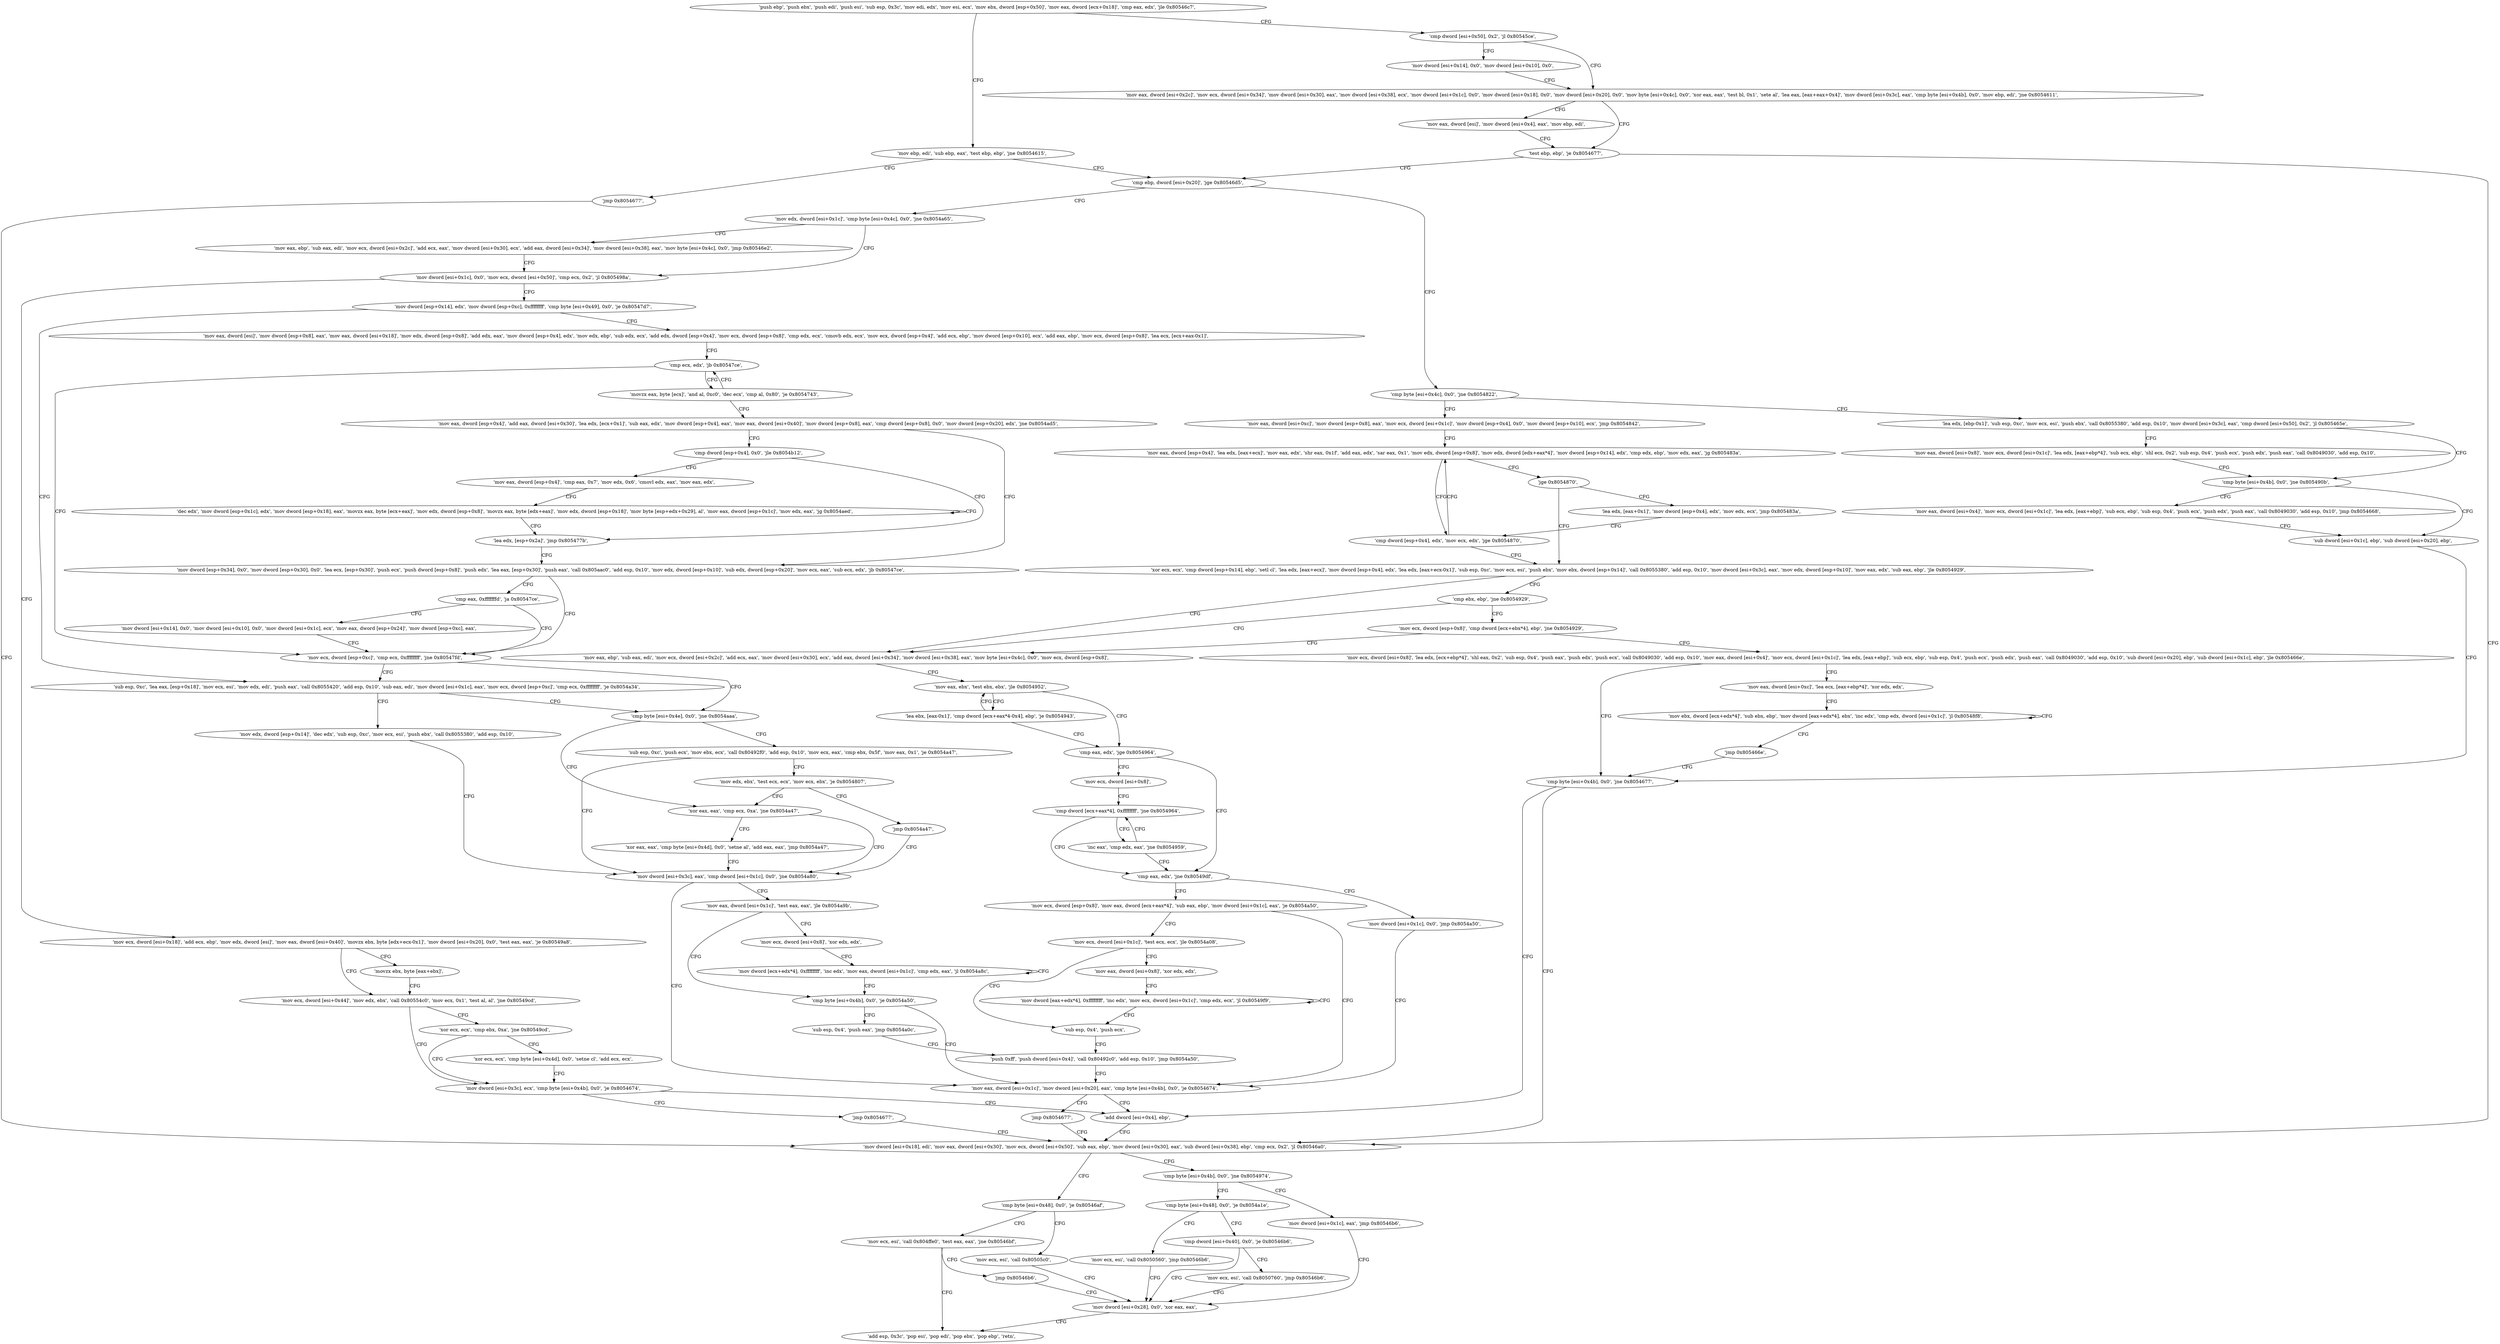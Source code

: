 digraph "func" {
"134563232" [label = "'push ebp', 'push ebx', 'push edi', 'push esi', 'sub esp, 0x3c', 'mov edi, edx', 'mov esi, ecx', 'mov ebx, dword [esp+0x50]', 'mov eax, dword [ecx+0x18]', 'cmp eax, edx', 'jle 0x80546c7', " ]
"134563527" [label = "'mov ebp, edi', 'sub ebp, eax', 'test ebp, ebp', 'jne 0x8054615', " ]
"134563258" [label = "'cmp dword [esi+0x50], 0x2', 'jl 0x80545ce', " ]
"134563349" [label = "'cmp ebp, dword [esi+0x20]', 'jge 0x80546d5', " ]
"134563539" [label = "'jmp 0x8054677', " ]
"134563278" [label = "'mov eax, dword [esi+0x2c]', 'mov ecx, dword [esi+0x34]', 'mov dword [esi+0x30], eax', 'mov dword [esi+0x38], ecx', 'mov dword [esi+0x1c], 0x0', 'mov dword [esi+0x18], 0x0', 'mov dword [esi+0x20], 0x0', 'mov byte [esi+0x4c], 0x0', 'xor eax, eax', 'test bl, 0x1', 'sete al', 'lea eax, [eax+eax+0x4]', 'mov dword [esi+0x3c], eax', 'cmp byte [esi+0x4b], 0x0', 'mov ebp, edi', 'jne 0x8054611', " ]
"134563264" [label = "'mov dword [esi+0x14], 0x0', 'mov dword [esi+0x10], 0x0', " ]
"134563541" [label = "'mov edx, dword [esi+0x1c]', 'cmp byte [esi+0x4c], 0x0', 'jne 0x8054a65', " ]
"134563358" [label = "'cmp byte [esi+0x4c], 0x0', 'jne 0x8054822', " ]
"134563447" [label = "'mov dword [esi+0x18], edi', 'mov eax, dword [esi+0x30]', 'mov ecx, dword [esi+0x50]', 'sub eax, ebp', 'mov dword [esi+0x30], eax', 'sub dword [esi+0x38], ebp', 'cmp ecx, 0x2', 'jl 0x80546a0', " ]
"134563345" [label = "'test ebp, ebp', 'je 0x8054677', " ]
"134563338" [label = "'mov eax, dword [esi]', 'mov dword [esi+0x4], eax', 'mov ebp, edi', " ]
"134564453" [label = "'mov eax, ebp', 'sub eax, edi', 'mov ecx, dword [esi+0x2c]', 'add ecx, eax', 'mov dword [esi+0x30], ecx', 'add eax, dword [esi+0x34]', 'mov dword [esi+0x38], eax', 'mov byte [esi+0x4c], 0x0', 'jmp 0x80546e2', " ]
"134563554" [label = "'mov dword [esi+0x1c], 0x0', 'mov ecx, dword [esi+0x50]', 'cmp ecx, 0x2', 'jl 0x805498a', " ]
"134563874" [label = "'mov eax, dword [esi+0xc]', 'mov dword [esp+0x8], eax', 'mov ecx, dword [esi+0x1c]', 'mov dword [esp+0x4], 0x0', 'mov dword [esp+0x10], ecx', 'jmp 0x8054842', " ]
"134563368" [label = "'lea edx, [ebp-0x1]', 'sub esp, 0xc', 'mov ecx, esi', 'push ebx', 'call 0x8055380', 'add esp, 0x10', 'mov dword [esi+0x3c], eax', 'cmp dword [esi+0x50], 0x2', 'jl 0x805465e', " ]
"134563488" [label = "'cmp byte [esi+0x4b], 0x0', 'jne 0x8054974', " ]
"134563469" [label = "'cmp byte [esi+0x48], 0x0', 'je 0x80546af', " ]
"134564234" [label = "'mov ecx, dword [esi+0x18]', 'add ecx, ebp', 'mov edx, dword [esi]', 'mov eax, dword [esi+0x40]', 'movzx ebx, byte [edx+ecx-0x1]', 'mov dword [esi+0x20], 0x0', 'test eax, eax', 'je 0x80549a8', " ]
"134563573" [label = "'mov dword [esp+0x14], edx', 'mov dword [esp+0xc], 0xffffffff', 'cmp byte [esi+0x49], 0x0', 'je 0x80547d7', " ]
"134563906" [label = "'mov eax, dword [esp+0x4]', 'lea edx, [eax+ecx]', 'mov eax, edx', 'shr eax, 0x1f', 'add eax, edx', 'sar eax, 0x1', 'mov edx, dword [esp+0x8]', 'mov edx, dword [edx+eax*4]', 'mov dword [esp+0x14], edx', 'cmp edx, ebp', 'mov edx, eax', 'jg 0x805483a', " ]
"134563422" [label = "'cmp byte [esi+0x4b], 0x0', 'jne 0x805490b', " ]
"134563394" [label = "'mov eax, dword [esi+0x8]', 'mov ecx, dword [esi+0x1c]', 'lea edx, [eax+ebp*4]', 'sub ecx, ebp', 'shl ecx, 0x2', 'sub esp, 0x4', 'push ecx', 'push edx', 'push eax', 'call 0x8049030', 'add esp, 0x10', " ]
"134564212" [label = "'cmp byte [esi+0x48], 0x0', 'je 0x8054a1e', " ]
"134563498" [label = "'mov dword [esi+0x1c], eax', 'jmp 0x80546b6', " ]
"134563503" [label = "'mov ecx, esi', 'call 0x80505c0', " ]
"134563475" [label = "'mov ecx, esi', 'call 0x804ffe0', 'test eax, eax', 'jne 0x80546bf', " ]
"134564264" [label = "'mov ecx, dword [esi+0x44]', 'mov edx, ebx', 'call 0x80554c0', 'mov ecx, 0x1', 'test al, al', 'jne 0x80549cd', " ]
"134564260" [label = "'movzx ebx, byte [eax+ebx]', " ]
"134563799" [label = "'sub esp, 0xc', 'lea eax, [esp+0x18]', 'mov ecx, esi', 'mov edx, edi', 'push eax', 'call 0x8055420', 'add esp, 0x10', 'sub eax, edi', 'mov dword [esi+0x1c], eax', 'mov ecx, dword [esp+0xc]', 'cmp ecx, 0xffffffff', 'je 0x8054a34', " ]
"134563595" [label = "'mov eax, dword [esi]', 'mov dword [esp+0x8], eax', 'mov eax, dword [esi+0x18]', 'mov edx, dword [esp+0x8]', 'add edx, eax', 'mov dword [esp+0x4], edx', 'mov edx, ebp', 'sub edx, ecx', 'add edx, dword [esp+0x4]', 'mov ecx, dword [esp+0x8]', 'cmp edx, ecx', 'cmovb edx, ecx', 'mov ecx, dword [esp+0x4]', 'add ecx, ebp', 'mov dword [esp+0x10], ecx', 'add eax, ebp', 'mov ecx, dword [esp+0x8]', 'lea ecx, [ecx+eax-0x1]', " ]
"134563898" [label = "'cmp dword [esp+0x4], edx', 'mov ecx, edx', 'jge 0x8054870', " ]
"134563939" [label = "'jge 0x8054870', " ]
"134564107" [label = "'mov eax, dword [esi+0x4]', 'mov ecx, dword [esi+0x1c]', 'lea edx, [eax+ebp]', 'sub ecx, ebp', 'sub esp, 0x4', 'push ecx', 'push edx', 'push eax', 'call 0x8049030', 'add esp, 0x10', 'jmp 0x8054668', " ]
"134563432" [label = "'sub dword [esi+0x1c], ebp', 'sub dword [esi+0x20], ebp', " ]
"134564382" [label = "'cmp dword [esi+0x40], 0x0', 'je 0x80546b6', " ]
"134564222" [label = "'mov ecx, esi', 'call 0x8050560', 'jmp 0x80546b6', " ]
"134563510" [label = "'mov dword [esi+0x28], 0x0', 'xor eax, eax', " ]
"134563519" [label = "'add esp, 0x3c', 'pop esi', 'pop edi', 'pop ebx', 'pop ebp', 'retn', " ]
"134563486" [label = "'jmp 0x80546b6', " ]
"134564301" [label = "'mov dword [esi+0x3c], ecx', 'cmp byte [esi+0x4b], 0x0', 'je 0x8054674', " ]
"134564283" [label = "'xor ecx, ecx', 'cmp ebx, 0xa', 'jne 0x80549cd', " ]
"134564404" [label = "'mov edx, dword [esp+0x14]', 'dec edx', 'sub esp, 0xc', 'mov ecx, esi', 'push ebx', 'call 0x8055380', 'add esp, 0x10', " ]
"134563837" [label = "'cmp byte [esi+0x4e], 0x0', 'jne 0x8054aaa', " ]
"134563651" [label = "'cmp ecx, edx', 'jb 0x80547ce', " ]
"134563952" [label = "'xor ecx, ecx', 'cmp dword [esp+0x14], ebp', 'setl cl', 'lea edx, [eax+ecx]', 'mov dword [esp+0x4], edx', 'lea edx, [eax+ecx-0x1]', 'sub esp, 0xc', 'mov ecx, esi', 'push ebx', 'mov ebx, dword [esp+0x14]', 'call 0x8055380', 'add esp, 0x10', 'mov dword [esi+0x3c], eax', 'mov edx, dword [esp+0x10]', 'mov eax, edx', 'sub eax, ebp', 'jle 0x8054929', " ]
"134563941" [label = "'lea edx, [eax+0x1]', 'mov dword [esp+0x4], edx', 'mov edx, ecx', 'jmp 0x805483a', " ]
"134563438" [label = "'cmp byte [esi+0x4b], 0x0', 'jne 0x8054677', " ]
"134564392" [label = "'mov ecx, esi', 'call 0x8050760', 'jmp 0x80546b6', " ]
"134563444" [label = "'add dword [esi+0x4], ebp', " ]
"134564314" [label = "'jmp 0x8054677', " ]
"134564290" [label = "'xor ecx, ecx', 'cmp byte [esi+0x4d], 0x0', 'setne cl', 'add ecx, ecx', " ]
"134564423" [label = "'mov dword [esi+0x3c], eax', 'cmp dword [esi+0x1c], 0x0', 'jne 0x8054a80', " ]
"134564522" [label = "'sub esp, 0xc', 'push ecx', 'mov ebx, ecx', 'call 0x80492f0', 'add esp, 0x10', 'mov ecx, eax', 'cmp ebx, 0x5f', 'mov eax, 0x1', 'je 0x8054a47', " ]
"134563847" [label = "'xor eax, eax', 'cmp ecx, 0xa', 'jne 0x8054a47', " ]
"134563790" [label = "'mov ecx, dword [esp+0xc]', 'cmp ecx, 0xffffffff', 'jne 0x80547fd', " ]
"134563659" [label = "'movzx eax, byte [ecx]', 'and al, 0xc0', 'dec ecx', 'cmp al, 0x80', 'je 0x8054743', " ]
"134563669" [label = "'mov eax, dword [esp+0x4]', 'add eax, dword [esi+0x30]', 'lea edx, [ecx+0x1]', 'sub eax, edx', 'mov dword [esp+0x4], eax', 'mov eax, dword [esi+0x40]', 'mov dword [esp+0x8], eax', 'cmp dword [esp+0x8], 0x0', 'mov dword [esp+0x20], edx', 'jne 0x8054ad5', " ]
"134564137" [label = "'mov eax, ebp', 'sub eax, edi', 'mov ecx, dword [esi+0x2c]', 'add ecx, eax', 'mov dword [esi+0x30], ecx', 'add eax, dword [esi+0x34]', 'mov dword [esi+0x38], eax', 'mov byte [esi+0x4c], 0x0', 'mov ecx, dword [esp+0x8]', " ]
"134564007" [label = "'cmp ebx, ebp', 'jne 0x8054929', " ]
"134564480" [label = "'mov eax, dword [esi+0x1c]', 'test eax, eax', 'jle 0x8054a9b', " ]
"134564507" [label = "'cmp byte [esi+0x4b], 0x0', 'je 0x8054a50', " ]
"134564487" [label = "'mov ecx, dword [esi+0x8]', 'xor edx, edx', " ]
"134564432" [label = "'mov eax, dword [esi+0x1c]', 'mov dword [esi+0x20], eax', 'cmp byte [esi+0x4b], 0x0', 'je 0x8054674', " ]
"134564448" [label = "'jmp 0x8054677', " ]
"134564548" [label = "'mov edx, ebx', 'test ecx, ecx', 'mov ecx, ebx', 'je 0x8054807', " ]
"134563858" [label = "'xor eax, eax', 'cmp byte [esi+0x4d], 0x0', 'setne al', 'add eax, eax', 'jmp 0x8054a47', " ]
"134564565" [label = "'cmp dword [esp+0x4], 0x0', 'jle 0x8054b12', " ]
"134563707" [label = "'mov dword [esp+0x34], 0x0', 'mov dword [esp+0x30], 0x0', 'lea ecx, [esp+0x30]', 'push ecx', 'push dword [esp+0x8]', 'push edx', 'lea eax, [esp+0x30]', 'push eax', 'call 0x805aac0', 'add esp, 0x10', 'mov edx, dword [esp+0x10]', 'sub edx, dword [esp+0x20]', 'mov ecx, eax', 'sub ecx, edx', 'jb 0x80547ce', " ]
"134564163" [label = "'mov eax, ebx', 'test ebx, ebx', 'jle 0x8054952', " ]
"134564011" [label = "'mov ecx, dword [esp+0x8]', 'cmp dword [ecx+ebx*4], ebp', 'jne 0x8054929', " ]
"134564513" [label = "'sub esp, 0x4', 'push eax', 'jmp 0x8054a0c', " ]
"134564492" [label = "'mov dword [ecx+edx*4], 0xffffffff', 'inc edx', 'mov eax, dword [esi+0x1c]', 'cmp edx, eax', 'jl 0x8054a8c', " ]
"134564560" [label = "'jmp 0x8054a47', " ]
"134564626" [label = "'lea edx, [esp+0x2a]', 'jmp 0x805477b', " ]
"134564572" [label = "'mov eax, dword [esp+0x4]', 'cmp eax, 0x7', 'mov edx, 0x6', 'cmovl edx, eax', 'mov eax, edx', " ]
"134563760" [label = "'cmp eax, 0xfffffffd', 'ja 0x80547ce', " ]
"134564178" [label = "'cmp eax, edx', 'jge 0x8054964', " ]
"134564196" [label = "'cmp eax, edx', 'jne 0x80549df', " ]
"134564182" [label = "'mov ecx, dword [esi+0x8]', " ]
"134564169" [label = "'lea ebx, [eax-0x1]', 'cmp dword [ecx+eax*4-0x4], ebp', 'je 0x8054943', " ]
"134564020" [label = "'mov ecx, dword [esi+0x8]', 'lea edx, [ecx+ebp*4]', 'shl eax, 0x2', 'sub esp, 0x4', 'push eax', 'push edx', 'push ecx', 'call 0x8049030', 'add esp, 0x10', 'mov eax, dword [esi+0x4]', 'mov ecx, dword [esi+0x1c]', 'lea edx, [eax+ebp]', 'sub ecx, ebp', 'sub esp, 0x4', 'push ecx', 'push edx', 'push eax', 'call 0x8049030', 'add esp, 0x10', 'sub dword [esi+0x20], ebp', 'sub dword [esi+0x1c], ebp', 'jle 0x805466e', " ]
"134564364" [label = "'push 0xff', 'push dword [esi+0x4]', 'call 0x80492c0', 'add esp, 0x10', 'jmp 0x8054a50', " ]
"134564589" [label = "'dec edx', 'mov dword [esp+0x1c], edx', 'mov dword [esp+0x18], eax', 'movzx eax, byte [ecx+eax]', 'mov edx, dword [esp+0x8]', 'movzx eax, byte [edx+eax]', 'mov edx, dword [esp+0x18]', 'mov byte [esp+edx+0x29], al', 'mov eax, dword [esp+0x1c]', 'mov edx, eax', 'jg 0x8054aed', " ]
"134563765" [label = "'mov dword [esi+0x14], 0x0', 'mov dword [esi+0x10], 0x0', 'mov dword [esi+0x1c], ecx', 'mov eax, dword [esp+0x24]', 'mov dword [esp+0xc], eax', " ]
"134564319" [label = "'mov ecx, dword [esp+0x8]', 'mov eax, dword [ecx+eax*4]', 'sub eax, ebp', 'mov dword [esi+0x1c], eax', 'je 0x8054a50', " ]
"134564200" [label = "'mov dword [esi+0x1c], 0x0', 'jmp 0x8054a50', " ]
"134564185" [label = "'cmp dword [ecx+eax*4], 0xffffffff', 'jne 0x8054964', " ]
"134564080" [label = "'mov eax, dword [esi+0xc]', 'lea ecx, [eax+ebp*4]', 'xor edx, edx', " ]
"134564333" [label = "'mov ecx, dword [esi+0x1c]', 'test ecx, ecx', 'jle 0x8054a08', " ]
"134564191" [label = "'inc eax', 'cmp edx, eax', 'jne 0x8054959', " ]
"134564088" [label = "'mov ebx, dword [ecx+edx*4]', 'sub ebx, ebp', 'mov dword [eax+edx*4], ebx', 'inc edx', 'cmp edx, dword [esi+0x1c]', 'jl 0x80548f8', " ]
"134564360" [label = "'sub esp, 0x4', 'push ecx', " ]
"134564340" [label = "'mov eax, dword [esi+0x8]', 'xor edx, edx', " ]
"134564102" [label = "'jmp 0x805466e', " ]
"134564345" [label = "'mov dword [eax+edx*4], 0xffffffff', 'inc edx', 'mov ecx, dword [esi+0x1c]', 'cmp edx, ecx', 'jl 0x80549f9', " ]
"134563232" -> "134563527" [ label = "CFG" ]
"134563232" -> "134563258" [ label = "CFG" ]
"134563527" -> "134563349" [ label = "CFG" ]
"134563527" -> "134563539" [ label = "CFG" ]
"134563258" -> "134563278" [ label = "CFG" ]
"134563258" -> "134563264" [ label = "CFG" ]
"134563349" -> "134563541" [ label = "CFG" ]
"134563349" -> "134563358" [ label = "CFG" ]
"134563539" -> "134563447" [ label = "CFG" ]
"134563278" -> "134563345" [ label = "CFG" ]
"134563278" -> "134563338" [ label = "CFG" ]
"134563264" -> "134563278" [ label = "CFG" ]
"134563541" -> "134564453" [ label = "CFG" ]
"134563541" -> "134563554" [ label = "CFG" ]
"134563358" -> "134563874" [ label = "CFG" ]
"134563358" -> "134563368" [ label = "CFG" ]
"134563447" -> "134563488" [ label = "CFG" ]
"134563447" -> "134563469" [ label = "CFG" ]
"134563345" -> "134563447" [ label = "CFG" ]
"134563345" -> "134563349" [ label = "CFG" ]
"134563338" -> "134563345" [ label = "CFG" ]
"134564453" -> "134563554" [ label = "CFG" ]
"134563554" -> "134564234" [ label = "CFG" ]
"134563554" -> "134563573" [ label = "CFG" ]
"134563874" -> "134563906" [ label = "CFG" ]
"134563368" -> "134563422" [ label = "CFG" ]
"134563368" -> "134563394" [ label = "CFG" ]
"134563488" -> "134564212" [ label = "CFG" ]
"134563488" -> "134563498" [ label = "CFG" ]
"134563469" -> "134563503" [ label = "CFG" ]
"134563469" -> "134563475" [ label = "CFG" ]
"134564234" -> "134564264" [ label = "CFG" ]
"134564234" -> "134564260" [ label = "CFG" ]
"134563573" -> "134563799" [ label = "CFG" ]
"134563573" -> "134563595" [ label = "CFG" ]
"134563906" -> "134563898" [ label = "CFG" ]
"134563906" -> "134563939" [ label = "CFG" ]
"134563422" -> "134564107" [ label = "CFG" ]
"134563422" -> "134563432" [ label = "CFG" ]
"134563394" -> "134563422" [ label = "CFG" ]
"134564212" -> "134564382" [ label = "CFG" ]
"134564212" -> "134564222" [ label = "CFG" ]
"134563498" -> "134563510" [ label = "CFG" ]
"134563503" -> "134563510" [ label = "CFG" ]
"134563475" -> "134563519" [ label = "CFG" ]
"134563475" -> "134563486" [ label = "CFG" ]
"134564264" -> "134564301" [ label = "CFG" ]
"134564264" -> "134564283" [ label = "CFG" ]
"134564260" -> "134564264" [ label = "CFG" ]
"134563799" -> "134564404" [ label = "CFG" ]
"134563799" -> "134563837" [ label = "CFG" ]
"134563595" -> "134563651" [ label = "CFG" ]
"134563898" -> "134563952" [ label = "CFG" ]
"134563898" -> "134563906" [ label = "CFG" ]
"134563939" -> "134563952" [ label = "CFG" ]
"134563939" -> "134563941" [ label = "CFG" ]
"134564107" -> "134563432" [ label = "CFG" ]
"134563432" -> "134563438" [ label = "CFG" ]
"134564382" -> "134563510" [ label = "CFG" ]
"134564382" -> "134564392" [ label = "CFG" ]
"134564222" -> "134563510" [ label = "CFG" ]
"134563510" -> "134563519" [ label = "CFG" ]
"134563486" -> "134563510" [ label = "CFG" ]
"134564301" -> "134563444" [ label = "CFG" ]
"134564301" -> "134564314" [ label = "CFG" ]
"134564283" -> "134564301" [ label = "CFG" ]
"134564283" -> "134564290" [ label = "CFG" ]
"134564404" -> "134564423" [ label = "CFG" ]
"134563837" -> "134564522" [ label = "CFG" ]
"134563837" -> "134563847" [ label = "CFG" ]
"134563651" -> "134563790" [ label = "CFG" ]
"134563651" -> "134563659" [ label = "CFG" ]
"134563952" -> "134564137" [ label = "CFG" ]
"134563952" -> "134564007" [ label = "CFG" ]
"134563941" -> "134563898" [ label = "CFG" ]
"134563438" -> "134563447" [ label = "CFG" ]
"134563438" -> "134563444" [ label = "CFG" ]
"134564392" -> "134563510" [ label = "CFG" ]
"134563444" -> "134563447" [ label = "CFG" ]
"134564314" -> "134563447" [ label = "CFG" ]
"134564290" -> "134564301" [ label = "CFG" ]
"134564423" -> "134564480" [ label = "CFG" ]
"134564423" -> "134564432" [ label = "CFG" ]
"134564522" -> "134564423" [ label = "CFG" ]
"134564522" -> "134564548" [ label = "CFG" ]
"134563847" -> "134564423" [ label = "CFG" ]
"134563847" -> "134563858" [ label = "CFG" ]
"134563790" -> "134563837" [ label = "CFG" ]
"134563790" -> "134563799" [ label = "CFG" ]
"134563659" -> "134563651" [ label = "CFG" ]
"134563659" -> "134563669" [ label = "CFG" ]
"134563669" -> "134564565" [ label = "CFG" ]
"134563669" -> "134563707" [ label = "CFG" ]
"134564137" -> "134564163" [ label = "CFG" ]
"134564007" -> "134564137" [ label = "CFG" ]
"134564007" -> "134564011" [ label = "CFG" ]
"134564480" -> "134564507" [ label = "CFG" ]
"134564480" -> "134564487" [ label = "CFG" ]
"134564507" -> "134564432" [ label = "CFG" ]
"134564507" -> "134564513" [ label = "CFG" ]
"134564487" -> "134564492" [ label = "CFG" ]
"134564432" -> "134563444" [ label = "CFG" ]
"134564432" -> "134564448" [ label = "CFG" ]
"134564448" -> "134563447" [ label = "CFG" ]
"134564548" -> "134563847" [ label = "CFG" ]
"134564548" -> "134564560" [ label = "CFG" ]
"134563858" -> "134564423" [ label = "CFG" ]
"134564565" -> "134564626" [ label = "CFG" ]
"134564565" -> "134564572" [ label = "CFG" ]
"134563707" -> "134563790" [ label = "CFG" ]
"134563707" -> "134563760" [ label = "CFG" ]
"134564163" -> "134564178" [ label = "CFG" ]
"134564163" -> "134564169" [ label = "CFG" ]
"134564011" -> "134564137" [ label = "CFG" ]
"134564011" -> "134564020" [ label = "CFG" ]
"134564513" -> "134564364" [ label = "CFG" ]
"134564492" -> "134564492" [ label = "CFG" ]
"134564492" -> "134564507" [ label = "CFG" ]
"134564560" -> "134564423" [ label = "CFG" ]
"134564626" -> "134563707" [ label = "CFG" ]
"134564572" -> "134564589" [ label = "CFG" ]
"134563760" -> "134563790" [ label = "CFG" ]
"134563760" -> "134563765" [ label = "CFG" ]
"134564178" -> "134564196" [ label = "CFG" ]
"134564178" -> "134564182" [ label = "CFG" ]
"134564196" -> "134564319" [ label = "CFG" ]
"134564196" -> "134564200" [ label = "CFG" ]
"134564182" -> "134564185" [ label = "CFG" ]
"134564169" -> "134564163" [ label = "CFG" ]
"134564169" -> "134564178" [ label = "CFG" ]
"134564020" -> "134563438" [ label = "CFG" ]
"134564020" -> "134564080" [ label = "CFG" ]
"134564364" -> "134564432" [ label = "CFG" ]
"134564589" -> "134564589" [ label = "CFG" ]
"134564589" -> "134564626" [ label = "CFG" ]
"134563765" -> "134563790" [ label = "CFG" ]
"134564319" -> "134564432" [ label = "CFG" ]
"134564319" -> "134564333" [ label = "CFG" ]
"134564200" -> "134564432" [ label = "CFG" ]
"134564185" -> "134564196" [ label = "CFG" ]
"134564185" -> "134564191" [ label = "CFG" ]
"134564080" -> "134564088" [ label = "CFG" ]
"134564333" -> "134564360" [ label = "CFG" ]
"134564333" -> "134564340" [ label = "CFG" ]
"134564191" -> "134564185" [ label = "CFG" ]
"134564191" -> "134564196" [ label = "CFG" ]
"134564088" -> "134564088" [ label = "CFG" ]
"134564088" -> "134564102" [ label = "CFG" ]
"134564360" -> "134564364" [ label = "CFG" ]
"134564340" -> "134564345" [ label = "CFG" ]
"134564102" -> "134563438" [ label = "CFG" ]
"134564345" -> "134564345" [ label = "CFG" ]
"134564345" -> "134564360" [ label = "CFG" ]
}
